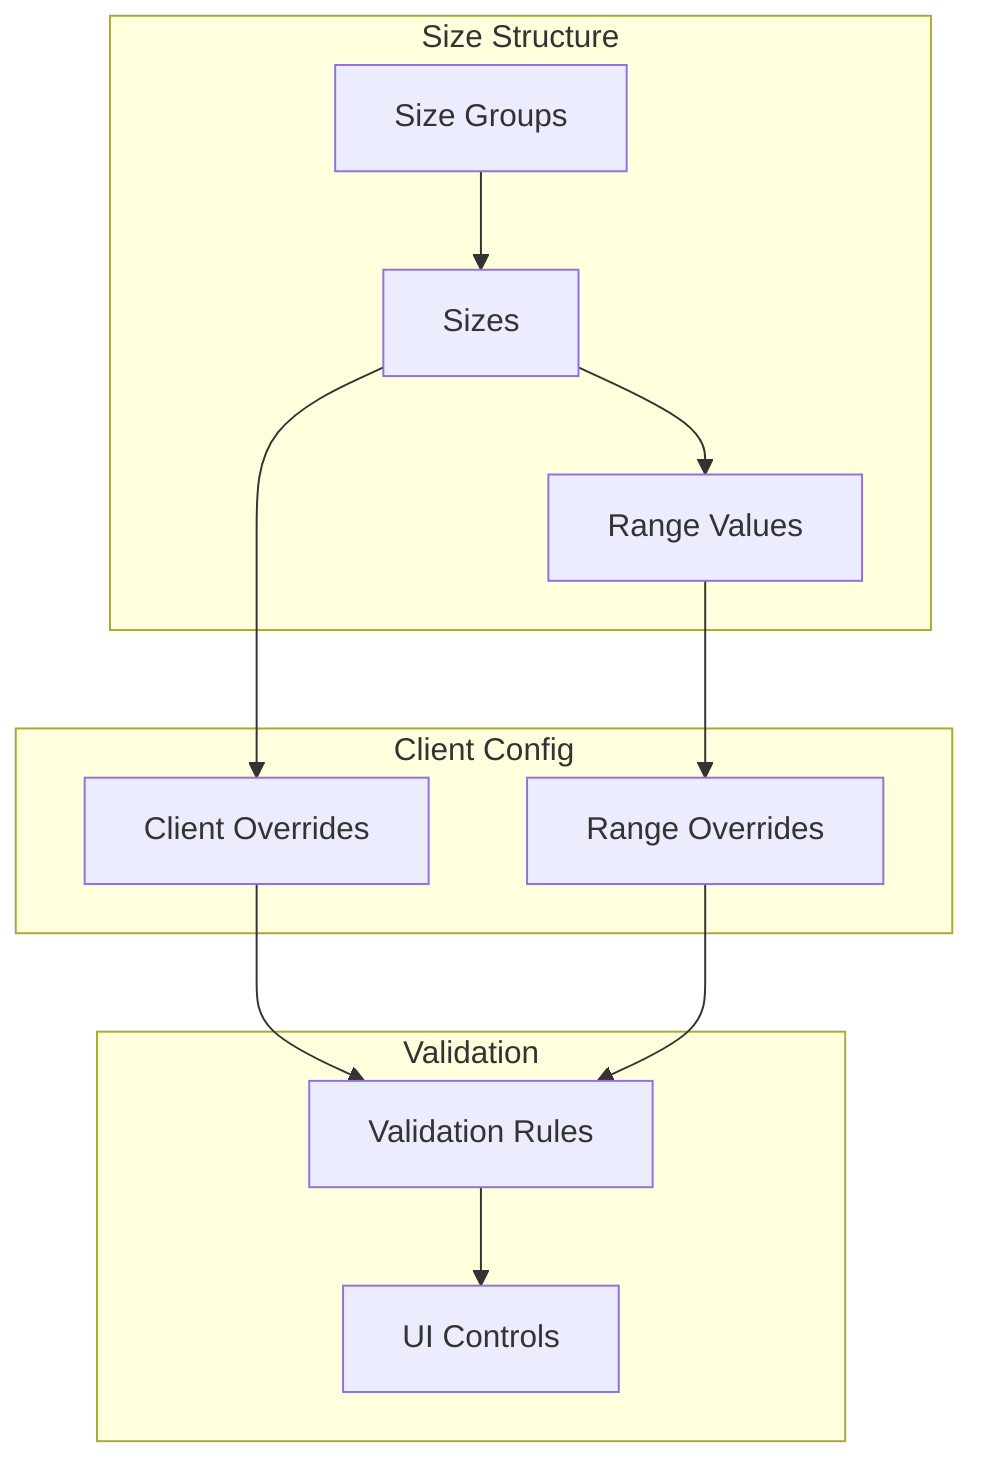 graph TD
    subgraph "Size Structure"
        G[Size Groups] --> S[Sizes]
        S --> R[Range Values]
    end
    
    subgraph "Client Config"
        S --> CO[Client Overrides]
        R --> RO[Range Overrides]
    end
    
    subgraph "Validation"
        CO --> V[Validation Rules]
        RO --> V
        V --> UI[UI Controls]
    end